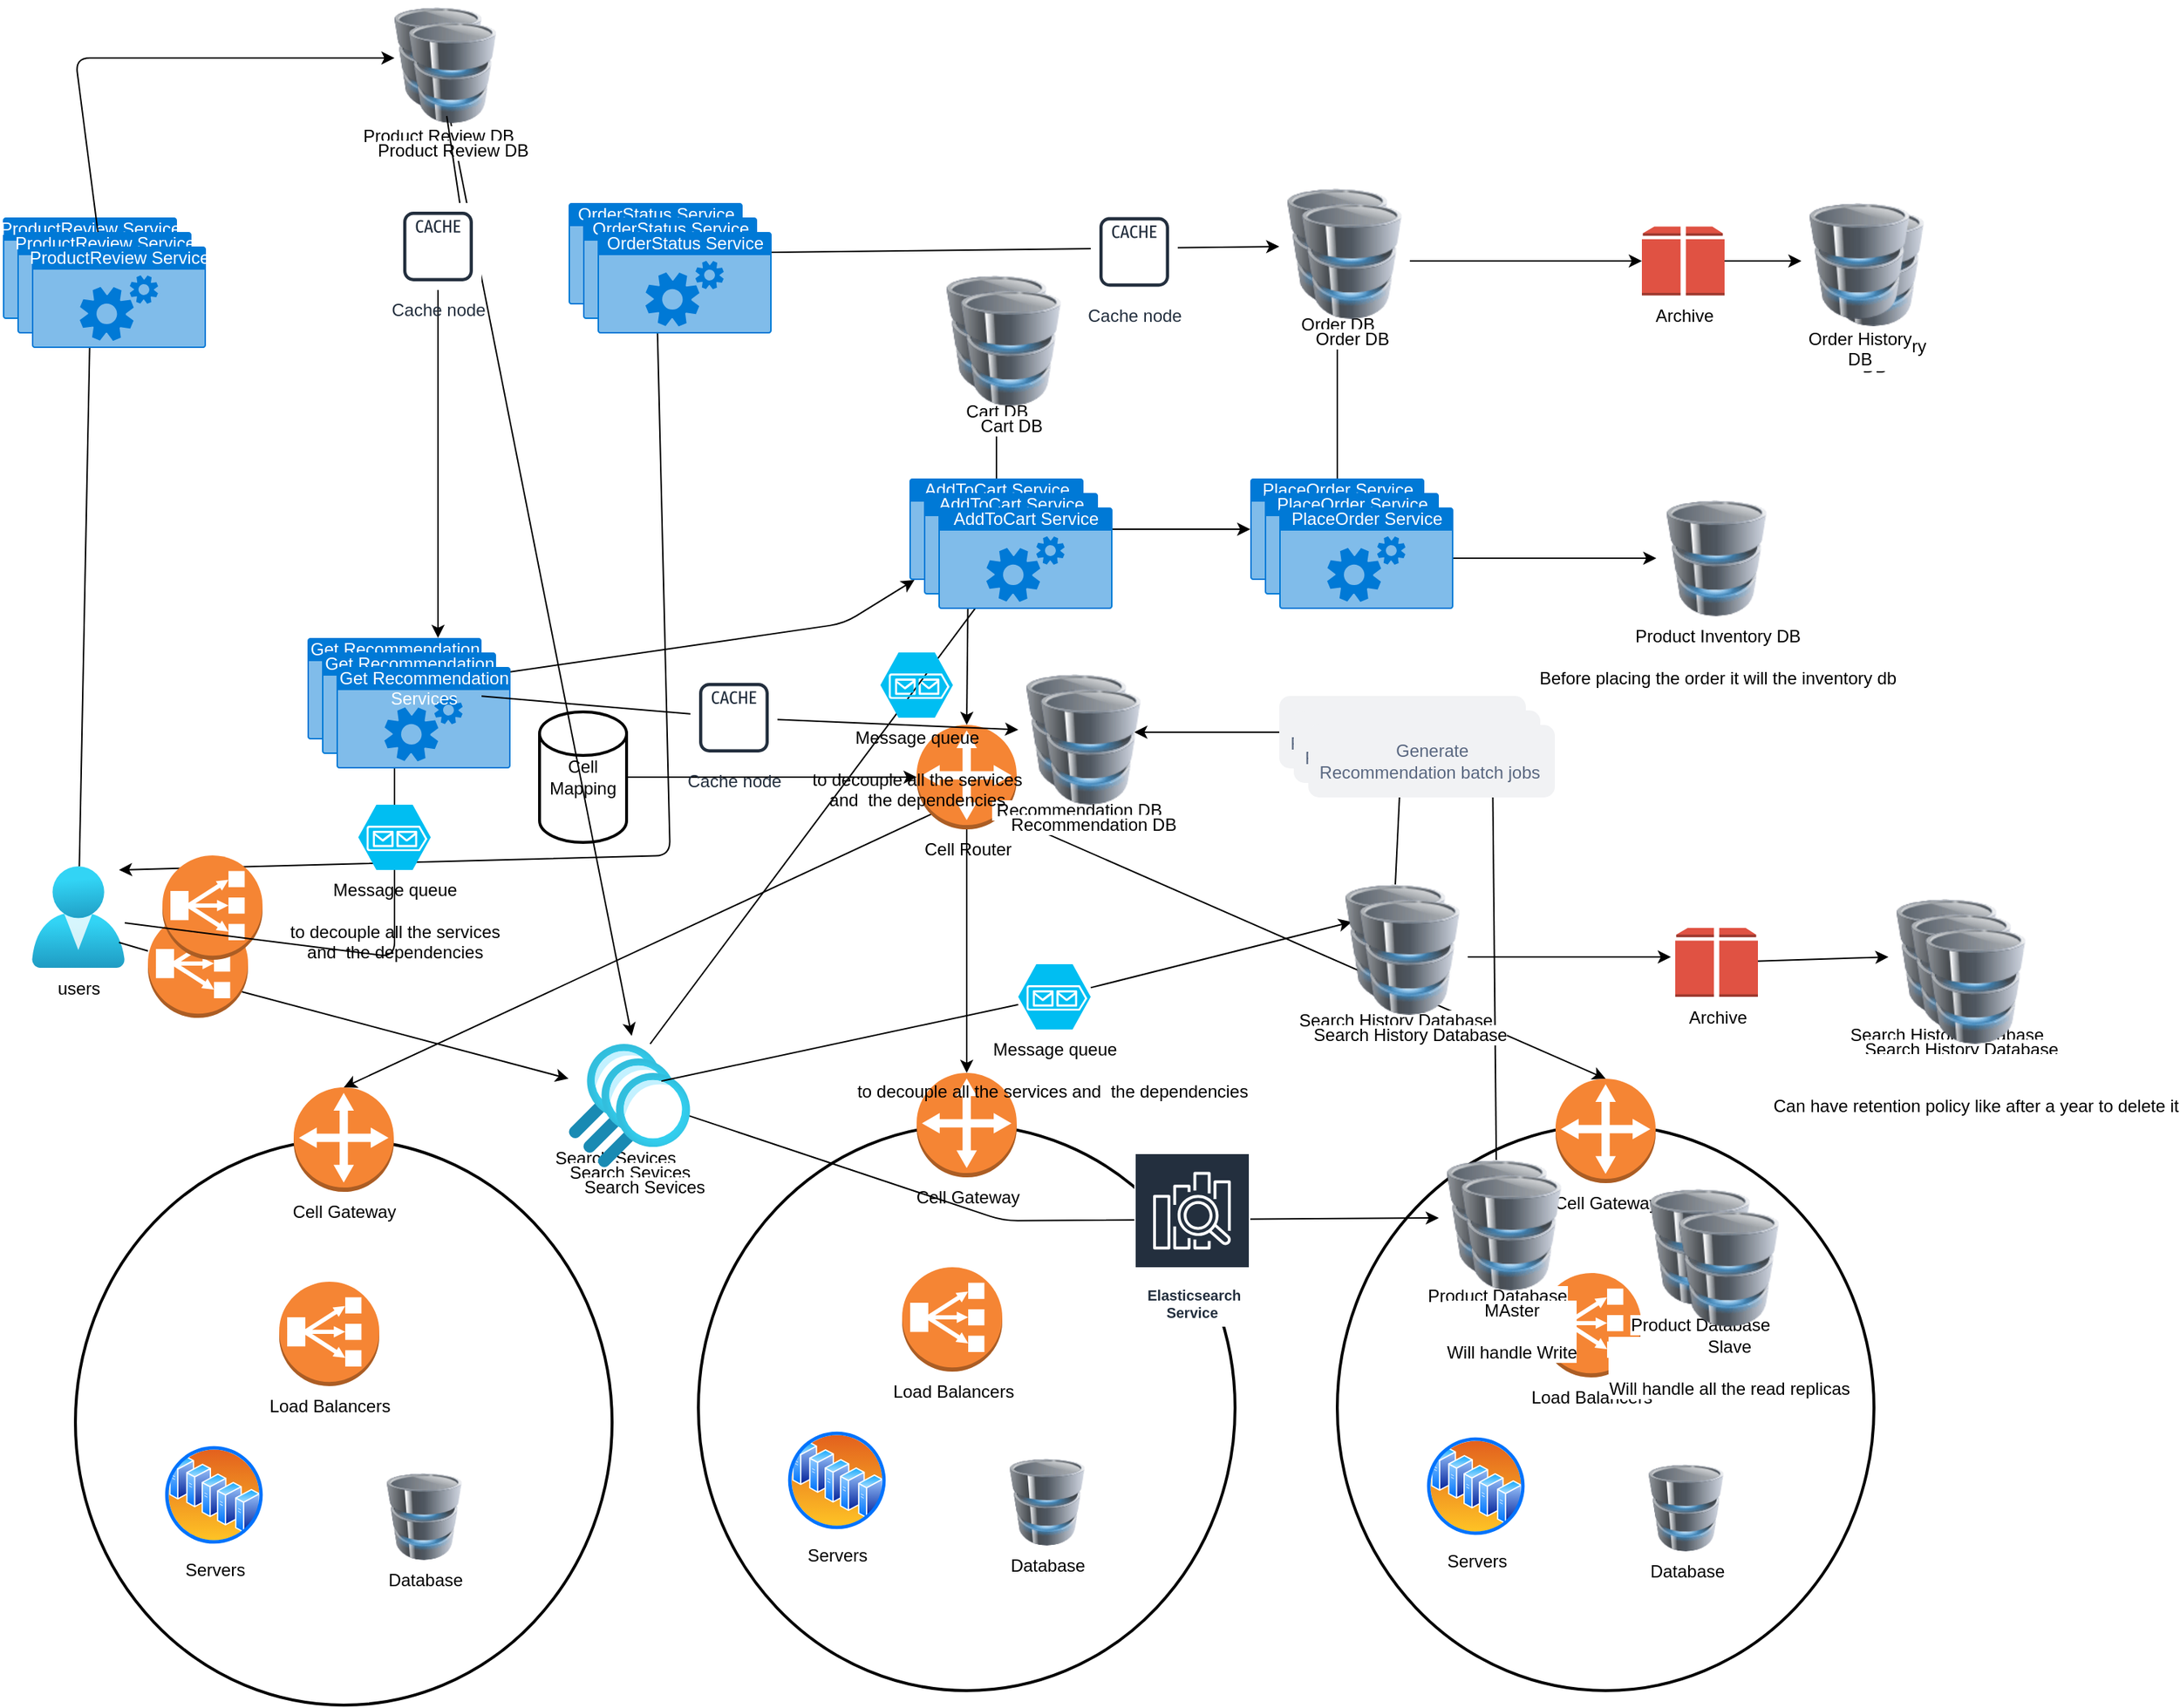 <mxfile version="28.1.2">
  <diagram name="Page-1" id="YGfvL4IPu3p9E9iMMtfk">
    <mxGraphModel dx="3222" dy="2864" grid="1" gridSize="10" guides="1" tooltips="1" connect="1" arrows="1" fold="1" page="1" pageScale="1" pageWidth="850" pageHeight="1100" math="0" shadow="0">
      <root>
        <mxCell id="0" />
        <mxCell id="1" parent="0" />
        <mxCell id="uki9wUaxL7BUHYGqPedC-1" value="" style="strokeWidth=2;html=1;shape=mxgraph.flowchart.start_2;whiteSpace=wrap;" parent="1" vertex="1">
          <mxGeometry x="219.5" y="466" width="370" height="390" as="geometry" />
        </mxCell>
        <mxCell id="uki9wUaxL7BUHYGqPedC-2" value="" style="edgeStyle=none;html=1;" parent="1" source="uki9wUaxL7BUHYGqPedC-3" target="uki9wUaxL7BUHYGqPedC-9" edge="1">
          <mxGeometry relative="1" as="geometry">
            <mxPoint x="240" y="235" as="targetPoint" />
          </mxGeometry>
        </mxCell>
        <mxCell id="uki9wUaxL7BUHYGqPedC-3" value="Cell Mapping" style="strokeWidth=2;html=1;shape=mxgraph.flowchart.database;whiteSpace=wrap;" parent="1" vertex="1">
          <mxGeometry x="110" y="181" width="60" height="90" as="geometry" />
        </mxCell>
        <mxCell id="uki9wUaxL7BUHYGqPedC-4" style="edgeStyle=none;html=1;entryX=0.5;entryY=0;entryDx=0;entryDy=0;entryPerimeter=0;" parent="1" source="uki9wUaxL7BUHYGqPedC-5" target="uki9wUaxL7BUHYGqPedC-9" edge="1">
          <mxGeometry relative="1" as="geometry" />
        </mxCell>
        <mxCell id="uki9wUaxL7BUHYGqPedC-5" value="Customers" style="aspect=fixed;html=1;points=[];align=center;image;fontSize=12;image=img/lib/azure2/management_governance/My_Customers.svg;" parent="1" vertex="1">
          <mxGeometry x="375" y="30" width="61.61" height="50" as="geometry" />
        </mxCell>
        <mxCell id="uki9wUaxL7BUHYGqPedC-6" style="edgeStyle=none;html=1;entryX=0.5;entryY=0;entryDx=0;entryDy=0;entryPerimeter=0;" parent="1" source="uki9wUaxL7BUHYGqPedC-9" target="uki9wUaxL7BUHYGqPedC-10" edge="1">
          <mxGeometry relative="1" as="geometry" />
        </mxCell>
        <mxCell id="uki9wUaxL7BUHYGqPedC-7" style="edgeStyle=none;html=1;exitX=0.145;exitY=0.855;exitDx=0;exitDy=0;exitPerimeter=0;entryX=0.5;entryY=0;entryDx=0;entryDy=0;entryPerimeter=0;" parent="1" source="uki9wUaxL7BUHYGqPedC-9" target="uki9wUaxL7BUHYGqPedC-20" edge="1">
          <mxGeometry relative="1" as="geometry" />
        </mxCell>
        <mxCell id="uki9wUaxL7BUHYGqPedC-8" style="edgeStyle=none;html=1;exitX=0.855;exitY=0.855;exitDx=0;exitDy=0;exitPerimeter=0;entryX=0.5;entryY=0;entryDx=0;entryDy=0;entryPerimeter=0;" parent="1" source="uki9wUaxL7BUHYGqPedC-9" target="uki9wUaxL7BUHYGqPedC-15" edge="1">
          <mxGeometry relative="1" as="geometry" />
        </mxCell>
        <mxCell id="uki9wUaxL7BUHYGqPedC-9" value="Cell Router&lt;br&gt;" style="outlineConnect=0;dashed=0;verticalLabelPosition=bottom;verticalAlign=top;align=center;html=1;shape=mxgraph.aws3.customer_gateway;fillColor=#F58534;gradientColor=none;" parent="1" vertex="1">
          <mxGeometry x="370" y="190" width="69" height="72" as="geometry" />
        </mxCell>
        <mxCell id="uki9wUaxL7BUHYGqPedC-10" value="Cell Gateway" style="outlineConnect=0;dashed=0;verticalLabelPosition=bottom;verticalAlign=top;align=center;html=1;shape=mxgraph.aws3.customer_gateway;fillColor=#F58534;gradientColor=none;" parent="1" vertex="1">
          <mxGeometry x="370" y="430" width="69" height="72" as="geometry" />
        </mxCell>
        <mxCell id="uki9wUaxL7BUHYGqPedC-11" value="Load Balancers" style="outlineConnect=0;dashed=0;verticalLabelPosition=bottom;verticalAlign=top;align=center;html=1;shape=mxgraph.aws3.classic_load_balancer;fillColor=#F58534;gradientColor=none;" parent="1" vertex="1">
          <mxGeometry x="360" y="564" width="69" height="72" as="geometry" />
        </mxCell>
        <mxCell id="uki9wUaxL7BUHYGqPedC-12" value="Servers&lt;br&gt;" style="aspect=fixed;perimeter=ellipsePerimeter;html=1;align=center;shadow=0;dashed=0;spacingTop=3;image;image=img/lib/active_directory/server_farm.svg;" parent="1" vertex="1">
          <mxGeometry x="280" y="676" width="70" height="70" as="geometry" />
        </mxCell>
        <mxCell id="uki9wUaxL7BUHYGqPedC-13" value="Database" style="image;html=1;image=img/lib/clip_art/computers/Database_128x128.png" parent="1" vertex="1">
          <mxGeometry x="420" y="696" width="80" height="60" as="geometry" />
        </mxCell>
        <mxCell id="uki9wUaxL7BUHYGqPedC-14" value="" style="strokeWidth=2;html=1;shape=mxgraph.flowchart.start_2;whiteSpace=wrap;" parent="1" vertex="1">
          <mxGeometry x="660" y="466" width="370" height="390" as="geometry" />
        </mxCell>
        <mxCell id="uki9wUaxL7BUHYGqPedC-15" value="Cell Gateway" style="outlineConnect=0;dashed=0;verticalLabelPosition=bottom;verticalAlign=top;align=center;html=1;shape=mxgraph.aws3.customer_gateway;fillColor=#F58534;gradientColor=none;" parent="1" vertex="1">
          <mxGeometry x="810.5" y="434" width="69" height="72" as="geometry" />
        </mxCell>
        <mxCell id="uki9wUaxL7BUHYGqPedC-16" value="Load Balancers" style="outlineConnect=0;dashed=0;verticalLabelPosition=bottom;verticalAlign=top;align=center;html=1;shape=mxgraph.aws3.classic_load_balancer;fillColor=#F58534;gradientColor=none;" parent="1" vertex="1">
          <mxGeometry x="800.5" y="568" width="69" height="72" as="geometry" />
        </mxCell>
        <mxCell id="uki9wUaxL7BUHYGqPedC-17" value="Servers&lt;br&gt;" style="aspect=fixed;perimeter=ellipsePerimeter;html=1;align=center;shadow=0;dashed=0;spacingTop=3;image;image=img/lib/active_directory/server_farm.svg;" parent="1" vertex="1">
          <mxGeometry x="720.5" y="680" width="70" height="70" as="geometry" />
        </mxCell>
        <mxCell id="uki9wUaxL7BUHYGqPedC-18" value="Database" style="image;html=1;image=img/lib/clip_art/computers/Database_128x128.png" parent="1" vertex="1">
          <mxGeometry x="860.5" y="700" width="80" height="60" as="geometry" />
        </mxCell>
        <mxCell id="uki9wUaxL7BUHYGqPedC-19" value="" style="strokeWidth=2;html=1;shape=mxgraph.flowchart.start_2;whiteSpace=wrap;" parent="1" vertex="1">
          <mxGeometry x="-210" y="476" width="370" height="390" as="geometry" />
        </mxCell>
        <mxCell id="uki9wUaxL7BUHYGqPedC-20" value="Cell Gateway" style="outlineConnect=0;dashed=0;verticalLabelPosition=bottom;verticalAlign=top;align=center;html=1;shape=mxgraph.aws3.customer_gateway;fillColor=#F58534;gradientColor=none;" parent="1" vertex="1">
          <mxGeometry x="-59.5" y="440" width="69" height="72" as="geometry" />
        </mxCell>
        <mxCell id="uki9wUaxL7BUHYGqPedC-21" value="Load Balancers" style="outlineConnect=0;dashed=0;verticalLabelPosition=bottom;verticalAlign=top;align=center;html=1;shape=mxgraph.aws3.classic_load_balancer;fillColor=#F58534;gradientColor=none;" parent="1" vertex="1">
          <mxGeometry x="-69.5" y="574" width="69" height="72" as="geometry" />
        </mxCell>
        <mxCell id="uki9wUaxL7BUHYGqPedC-22" value="Servers&lt;br&gt;" style="aspect=fixed;perimeter=ellipsePerimeter;html=1;align=center;shadow=0;dashed=0;spacingTop=3;image;image=img/lib/active_directory/server_farm.svg;" parent="1" vertex="1">
          <mxGeometry x="-149.5" y="686" width="70" height="70" as="geometry" />
        </mxCell>
        <mxCell id="uki9wUaxL7BUHYGqPedC-23" value="Database" style="image;html=1;image=img/lib/clip_art/computers/Database_128x128.png" parent="1" vertex="1">
          <mxGeometry x="-9.5" y="706" width="80" height="60" as="geometry" />
        </mxCell>
        <mxCell id="Zh4O3iviIswpcKdQZgxh-1" style="edgeStyle=none;html=1;exitX=0.938;exitY=0.75;exitDx=0;exitDy=0;exitPerimeter=0;startArrow=none;" parent="1" source="Zh4O3iviIswpcKdQZgxh-34" target="Zh4O3iviIswpcKdQZgxh-8" edge="1">
          <mxGeometry relative="1" as="geometry" />
        </mxCell>
        <mxCell id="Zh4O3iviIswpcKdQZgxh-2" style="edgeStyle=none;html=1;entryX=0.5;entryY=1;entryDx=0;entryDy=0;entryPerimeter=0;startArrow=none;" parent="1" source="Zh4O3iviIswpcKdQZgxh-78" target="Zh4O3iviIswpcKdQZgxh-18" edge="1">
          <mxGeometry relative="1" as="geometry">
            <Array as="points" />
          </mxGeometry>
        </mxCell>
        <mxCell id="Zh4O3iviIswpcKdQZgxh-3" style="edgeStyle=none;html=1;" parent="1" source="Zh4O3iviIswpcKdQZgxh-4" edge="1">
          <mxGeometry relative="1" as="geometry">
            <mxPoint x="-200" y="-80" as="targetPoint" />
          </mxGeometry>
        </mxCell>
        <mxCell id="Zh4O3iviIswpcKdQZgxh-4" value="users" style="aspect=fixed;html=1;points=[];align=center;image;fontSize=12;image=img/lib/azure2/identity/Users.svg;" parent="1" vertex="1">
          <mxGeometry x="-240" y="287.5" width="64" height="70" as="geometry" />
        </mxCell>
        <mxCell id="Zh4O3iviIswpcKdQZgxh-5" style="edgeStyle=none;html=1;entryX=0;entryY=0.5;entryDx=0;entryDy=0;" parent="1" source="Zh4O3iviIswpcKdQZgxh-8" target="Zh4O3iviIswpcKdQZgxh-14" edge="1">
          <mxGeometry relative="1" as="geometry">
            <mxPoint x="620" y="532" as="targetPoint" />
            <Array as="points">
              <mxPoint x="430" y="532" />
            </Array>
          </mxGeometry>
        </mxCell>
        <mxCell id="Zh4O3iviIswpcKdQZgxh-6" style="edgeStyle=none;html=1;startArrow=none;" parent="1" source="Zh4O3iviIswpcKdQZgxh-76" edge="1">
          <mxGeometry relative="1" as="geometry">
            <mxPoint x="670" y="325.841" as="targetPoint" />
          </mxGeometry>
        </mxCell>
        <mxCell id="Zh4O3iviIswpcKdQZgxh-7" style="edgeStyle=none;html=1;entryX=0.5;entryY=1;entryDx=0;entryDy=0;entryPerimeter=0;" parent="1" source="Zh4O3iviIswpcKdQZgxh-8" target="Zh4O3iviIswpcKdQZgxh-21" edge="1">
          <mxGeometry relative="1" as="geometry" />
        </mxCell>
        <mxCell id="Zh4O3iviIswpcKdQZgxh-8" value="Search Sevices" style="aspect=fixed;html=1;points=[];align=center;image;fontSize=12;image=img/lib/azure2/general/Search.svg;" parent="1" vertex="1">
          <mxGeometry x="130" y="410" width="64" height="65" as="geometry" />
        </mxCell>
        <mxCell id="Zh4O3iviIswpcKdQZgxh-9" value="" style="edgeStyle=none;html=1;" parent="1" target="Zh4O3iviIswpcKdQZgxh-11" edge="1">
          <mxGeometry relative="1" as="geometry">
            <mxPoint x="700" y="300" as="sourcePoint" />
          </mxGeometry>
        </mxCell>
        <mxCell id="Zh4O3iviIswpcKdQZgxh-10" style="edgeStyle=none;html=1;" parent="1" source="Zh4O3iviIswpcKdQZgxh-11" target="Zh4O3iviIswpcKdQZgxh-15" edge="1">
          <mxGeometry relative="1" as="geometry" />
        </mxCell>
        <mxCell id="Zh4O3iviIswpcKdQZgxh-11" value="Generate &lt;br&gt;Recommendation batch jobs&amp;nbsp;" style="rounded=1;align=center;fillColor=#F1F2F4;strokeColor=none;html=1;fontColor=#596780;fontSize=12" parent="1" vertex="1">
          <mxGeometry x="620" y="170" width="170" height="50" as="geometry" />
        </mxCell>
        <mxCell id="Zh4O3iviIswpcKdQZgxh-12" value="Search History Database" style="image;html=1;image=img/lib/clip_art/computers/Database_128x128.png" parent="1" vertex="1">
          <mxGeometry x="660" y="300" width="80" height="80" as="geometry" />
        </mxCell>
        <mxCell id="Zh4O3iviIswpcKdQZgxh-13" style="edgeStyle=none;html=1;entryX=0.865;entryY=1.01;entryDx=0;entryDy=0;entryPerimeter=0;" parent="1" source="Zh4O3iviIswpcKdQZgxh-14" target="Zh4O3iviIswpcKdQZgxh-11" edge="1">
          <mxGeometry relative="1" as="geometry">
            <mxPoint x="770" y="230" as="targetPoint" />
          </mxGeometry>
        </mxCell>
        <mxCell id="Zh4O3iviIswpcKdQZgxh-14" value="Product Database" style="image;html=1;image=img/lib/clip_art/computers/Database_128x128.png" parent="1" vertex="1">
          <mxGeometry x="730" y="490" width="80" height="80" as="geometry" />
        </mxCell>
        <mxCell id="Zh4O3iviIswpcKdQZgxh-15" value="&amp;nbsp;Recommendation DB&lt;br&gt;" style="image;html=1;image=img/lib/clip_art/computers/Database_128x128.png" parent="1" vertex="1">
          <mxGeometry x="440" y="155" width="80" height="80" as="geometry" />
        </mxCell>
        <mxCell id="Zh4O3iviIswpcKdQZgxh-16" value="" style="edgeStyle=none;html=1;startArrow=none;" parent="1" source="Zh4O3iviIswpcKdQZgxh-74" target="Zh4O3iviIswpcKdQZgxh-15" edge="1">
          <mxGeometry relative="1" as="geometry" />
        </mxCell>
        <mxCell id="Zh4O3iviIswpcKdQZgxh-17" style="edgeStyle=none;html=1;" parent="1" source="Zh4O3iviIswpcKdQZgxh-18" target="Zh4O3iviIswpcKdQZgxh-21" edge="1">
          <mxGeometry relative="1" as="geometry">
            <Array as="points">
              <mxPoint x="320" y="120" />
            </Array>
          </mxGeometry>
        </mxCell>
        <mxCell id="Zh4O3iviIswpcKdQZgxh-18" value="Get Recommendation&lt;br&gt;Services" style="html=1;strokeColor=none;fillColor=#0079D6;labelPosition=center;verticalLabelPosition=middle;verticalAlign=top;align=center;fontSize=12;outlineConnect=0;spacingTop=-6;fontColor=#FFFFFF;sketch=0;shape=mxgraph.sitemap.services;" parent="1" vertex="1">
          <mxGeometry x="-50" y="130" width="120" height="70" as="geometry" />
        </mxCell>
        <mxCell id="Zh4O3iviIswpcKdQZgxh-19" style="edgeStyle=none;html=1;" parent="1" source="Zh4O3iviIswpcKdQZgxh-21" target="Zh4O3iviIswpcKdQZgxh-22" edge="1">
          <mxGeometry relative="1" as="geometry" />
        </mxCell>
        <mxCell id="Zh4O3iviIswpcKdQZgxh-20" value="" style="edgeStyle=none;html=1;" parent="1" source="Zh4O3iviIswpcKdQZgxh-21" target="Zh4O3iviIswpcKdQZgxh-24" edge="1">
          <mxGeometry relative="1" as="geometry" />
        </mxCell>
        <mxCell id="Zh4O3iviIswpcKdQZgxh-21" value="AddToCart Service" style="html=1;strokeColor=none;fillColor=#0079D6;labelPosition=center;verticalLabelPosition=middle;verticalAlign=top;align=center;fontSize=12;outlineConnect=0;spacingTop=-6;fontColor=#FFFFFF;sketch=0;shape=mxgraph.sitemap.services;" parent="1" vertex="1">
          <mxGeometry x="365" y="20" width="120" height="70" as="geometry" />
        </mxCell>
        <mxCell id="Zh4O3iviIswpcKdQZgxh-22" value="Cart DB" style="image;html=1;image=img/lib/clip_art/computers/Database_128x128.png" parent="1" vertex="1">
          <mxGeometry x="385" y="-120" width="80" height="80" as="geometry" />
        </mxCell>
        <mxCell id="Zh4O3iviIswpcKdQZgxh-23" value="" style="edgeStyle=none;html=1;" parent="1" source="Zh4O3iviIswpcKdQZgxh-24" target="Zh4O3iviIswpcKdQZgxh-25" edge="1">
          <mxGeometry relative="1" as="geometry" />
        </mxCell>
        <mxCell id="Zh4O3iviIswpcKdQZgxh-24" value="PlaceOrder Service" style="html=1;strokeColor=none;fillColor=#0079D6;labelPosition=center;verticalLabelPosition=middle;verticalAlign=top;align=center;fontSize=12;outlineConnect=0;spacingTop=-6;fontColor=#FFFFFF;sketch=0;shape=mxgraph.sitemap.services;" parent="1" vertex="1">
          <mxGeometry x="600" y="20" width="120" height="70" as="geometry" />
        </mxCell>
        <mxCell id="Zh4O3iviIswpcKdQZgxh-25" value="Order DB" style="image;html=1;image=img/lib/clip_art/computers/Database_128x128.png" parent="1" vertex="1">
          <mxGeometry x="620" y="-180" width="80" height="80" as="geometry" />
        </mxCell>
        <mxCell id="Zh4O3iviIswpcKdQZgxh-26" style="edgeStyle=none;html=1;entryX=0;entryY=0.5;entryDx=0;entryDy=0;" parent="1" source="Zh4O3iviIswpcKdQZgxh-28" target="Zh4O3iviIswpcKdQZgxh-25" edge="1">
          <mxGeometry relative="1" as="geometry" />
        </mxCell>
        <mxCell id="Zh4O3iviIswpcKdQZgxh-27" style="edgeStyle=none;html=1;entryX=0.938;entryY=0.036;entryDx=0;entryDy=0;entryPerimeter=0;" parent="1" source="Zh4O3iviIswpcKdQZgxh-28" target="Zh4O3iviIswpcKdQZgxh-4" edge="1">
          <mxGeometry relative="1" as="geometry">
            <Array as="points">
              <mxPoint x="200" y="280" />
            </Array>
          </mxGeometry>
        </mxCell>
        <mxCell id="Zh4O3iviIswpcKdQZgxh-28" value="OrderStatus Service" style="html=1;strokeColor=none;fillColor=#0079D6;labelPosition=center;verticalLabelPosition=middle;verticalAlign=top;align=center;fontSize=12;outlineConnect=0;spacingTop=-6;fontColor=#FFFFFF;sketch=0;shape=mxgraph.sitemap.services;" parent="1" vertex="1">
          <mxGeometry x="130" y="-170" width="120" height="70" as="geometry" />
        </mxCell>
        <mxCell id="Zh4O3iviIswpcKdQZgxh-29" value="ProductReview Service" style="html=1;strokeColor=none;fillColor=#0079D6;labelPosition=center;verticalLabelPosition=middle;verticalAlign=top;align=center;fontSize=12;outlineConnect=0;spacingTop=-6;fontColor=#FFFFFF;sketch=0;shape=mxgraph.sitemap.services;" parent="1" vertex="1">
          <mxGeometry x="-260" y="-160" width="120" height="70" as="geometry" />
        </mxCell>
        <mxCell id="Zh4O3iviIswpcKdQZgxh-30" style="edgeStyle=none;html=1;entryX=0.75;entryY=0;entryDx=0;entryDy=0;entryPerimeter=0;startArrow=none;" parent="1" source="Zh4O3iviIswpcKdQZgxh-81" target="Zh4O3iviIswpcKdQZgxh-18" edge="1">
          <mxGeometry relative="1" as="geometry" />
        </mxCell>
        <mxCell id="Zh4O3iviIswpcKdQZgxh-31" style="edgeStyle=none;html=1;entryX=0.68;entryY=-0.085;entryDx=0;entryDy=0;entryPerimeter=0;" parent="1" source="Zh4O3iviIswpcKdQZgxh-32" target="Zh4O3iviIswpcKdQZgxh-8" edge="1">
          <mxGeometry relative="1" as="geometry" />
        </mxCell>
        <mxCell id="Zh4O3iviIswpcKdQZgxh-32" value="Product Review DB" style="image;html=1;image=img/lib/clip_art/computers/Database_128x128.png" parent="1" vertex="1">
          <mxGeometry x="10" y="-310" width="60" height="80" as="geometry" />
        </mxCell>
        <mxCell id="Zh4O3iviIswpcKdQZgxh-33" value="" style="edgeStyle=none;html=1;exitX=0.938;exitY=0.75;exitDx=0;exitDy=0;exitPerimeter=0;endArrow=none;" parent="1" source="Zh4O3iviIswpcKdQZgxh-4" target="Zh4O3iviIswpcKdQZgxh-34" edge="1">
          <mxGeometry relative="1" as="geometry">
            <mxPoint x="-179.968" y="340" as="sourcePoint" />
            <mxPoint x="130" y="432.908" as="targetPoint" />
          </mxGeometry>
        </mxCell>
        <mxCell id="Zh4O3iviIswpcKdQZgxh-34" value="" style="outlineConnect=0;dashed=0;verticalLabelPosition=bottom;verticalAlign=top;align=center;html=1;shape=mxgraph.aws3.classic_load_balancer;fillColor=#F58534;gradientColor=none;" parent="1" vertex="1">
          <mxGeometry x="-160" y="320" width="69" height="72" as="geometry" />
        </mxCell>
        <mxCell id="Zh4O3iviIswpcKdQZgxh-35" value="" style="outlineConnect=0;dashed=0;verticalLabelPosition=bottom;verticalAlign=top;align=center;html=1;shape=mxgraph.aws3.classic_load_balancer;fillColor=#F58534;gradientColor=none;" parent="1" vertex="1">
          <mxGeometry x="-150" y="280" width="69" height="72" as="geometry" />
        </mxCell>
        <mxCell id="Zh4O3iviIswpcKdQZgxh-36" value="Search Sevices" style="aspect=fixed;html=1;points=[];align=center;image;fontSize=12;image=img/lib/azure2/general/Search.svg;" parent="1" vertex="1">
          <mxGeometry x="140" y="420" width="64" height="65" as="geometry" />
        </mxCell>
        <mxCell id="Zh4O3iviIswpcKdQZgxh-37" value="Search Sevices" style="aspect=fixed;html=1;points=[];align=center;image;fontSize=12;image=img/lib/azure2/general/Search.svg;" parent="1" vertex="1">
          <mxGeometry x="150" y="430" width="64" height="65" as="geometry" />
        </mxCell>
        <mxCell id="Zh4O3iviIswpcKdQZgxh-38" value="Get Recommendation&lt;br&gt;Services" style="html=1;strokeColor=none;fillColor=#0079D6;labelPosition=center;verticalLabelPosition=middle;verticalAlign=top;align=center;fontSize=12;outlineConnect=0;spacingTop=-6;fontColor=#FFFFFF;sketch=0;shape=mxgraph.sitemap.services;" parent="1" vertex="1">
          <mxGeometry x="-40" y="140" width="120" height="70" as="geometry" />
        </mxCell>
        <mxCell id="Zh4O3iviIswpcKdQZgxh-39" value="Get Recommendation&lt;br&gt;Services" style="html=1;strokeColor=none;fillColor=#0079D6;labelPosition=center;verticalLabelPosition=middle;verticalAlign=top;align=center;fontSize=12;outlineConnect=0;spacingTop=-6;fontColor=#FFFFFF;sketch=0;shape=mxgraph.sitemap.services;" parent="1" vertex="1">
          <mxGeometry x="-30" y="150" width="120" height="70" as="geometry" />
        </mxCell>
        <mxCell id="Zh4O3iviIswpcKdQZgxh-40" style="edgeStyle=none;html=1;entryX=0;entryY=0.5;entryDx=0;entryDy=0;" parent="1" source="Zh4O3iviIswpcKdQZgxh-41" target="Zh4O3iviIswpcKdQZgxh-32" edge="1">
          <mxGeometry relative="1" as="geometry">
            <Array as="points">
              <mxPoint x="-210" y="-270" />
            </Array>
          </mxGeometry>
        </mxCell>
        <mxCell id="Zh4O3iviIswpcKdQZgxh-41" value="ProductReview Service" style="html=1;strokeColor=none;fillColor=#0079D6;labelPosition=center;verticalLabelPosition=middle;verticalAlign=top;align=center;fontSize=12;outlineConnect=0;spacingTop=-6;fontColor=#FFFFFF;sketch=0;shape=mxgraph.sitemap.services;" parent="1" vertex="1">
          <mxGeometry x="-250" y="-150" width="120" height="70" as="geometry" />
        </mxCell>
        <mxCell id="Zh4O3iviIswpcKdQZgxh-42" value="ProductReview Service" style="html=1;strokeColor=none;fillColor=#0079D6;labelPosition=center;verticalLabelPosition=middle;verticalAlign=top;align=center;fontSize=12;outlineConnect=0;spacingTop=-6;fontColor=#FFFFFF;sketch=0;shape=mxgraph.sitemap.services;" parent="1" vertex="1">
          <mxGeometry x="-240" y="-140" width="120" height="70" as="geometry" />
        </mxCell>
        <mxCell id="Zh4O3iviIswpcKdQZgxh-43" value="OrderStatus Service" style="html=1;strokeColor=none;fillColor=#0079D6;labelPosition=center;verticalLabelPosition=middle;verticalAlign=top;align=center;fontSize=12;outlineConnect=0;spacingTop=-6;fontColor=#FFFFFF;sketch=0;shape=mxgraph.sitemap.services;" parent="1" vertex="1">
          <mxGeometry x="140" y="-160" width="120" height="70" as="geometry" />
        </mxCell>
        <mxCell id="Zh4O3iviIswpcKdQZgxh-44" value="OrderStatus Service" style="html=1;strokeColor=none;fillColor=#0079D6;labelPosition=center;verticalLabelPosition=middle;verticalAlign=top;align=center;fontSize=12;outlineConnect=0;spacingTop=-6;fontColor=#FFFFFF;sketch=0;shape=mxgraph.sitemap.services;" parent="1" vertex="1">
          <mxGeometry x="150" y="-150" width="120" height="70" as="geometry" />
        </mxCell>
        <mxCell id="Zh4O3iviIswpcKdQZgxh-45" value="AddToCart Service" style="html=1;strokeColor=none;fillColor=#0079D6;labelPosition=center;verticalLabelPosition=middle;verticalAlign=top;align=center;fontSize=12;outlineConnect=0;spacingTop=-6;fontColor=#FFFFFF;sketch=0;shape=mxgraph.sitemap.services;" parent="1" vertex="1">
          <mxGeometry x="375" y="30" width="120" height="70" as="geometry" />
        </mxCell>
        <mxCell id="Zh4O3iviIswpcKdQZgxh-46" value="AddToCart Service" style="html=1;strokeColor=none;fillColor=#0079D6;labelPosition=center;verticalLabelPosition=middle;verticalAlign=top;align=center;fontSize=12;outlineConnect=0;spacingTop=-6;fontColor=#FFFFFF;sketch=0;shape=mxgraph.sitemap.services;" parent="1" vertex="1">
          <mxGeometry x="385" y="40" width="120" height="70" as="geometry" />
        </mxCell>
        <mxCell id="Zh4O3iviIswpcKdQZgxh-47" value="PlaceOrder Service" style="html=1;strokeColor=none;fillColor=#0079D6;labelPosition=center;verticalLabelPosition=middle;verticalAlign=top;align=center;fontSize=12;outlineConnect=0;spacingTop=-6;fontColor=#FFFFFF;sketch=0;shape=mxgraph.sitemap.services;" parent="1" vertex="1">
          <mxGeometry x="610" y="30" width="120" height="70" as="geometry" />
        </mxCell>
        <mxCell id="Zh4O3iviIswpcKdQZgxh-48" style="edgeStyle=none;html=1;entryX=0.083;entryY=0.643;entryDx=0;entryDy=0;entryPerimeter=0;" parent="1" source="Zh4O3iviIswpcKdQZgxh-49" edge="1">
          <mxGeometry relative="1" as="geometry">
            <mxPoint x="879.96" y="75.01" as="targetPoint" />
          </mxGeometry>
        </mxCell>
        <mxCell id="Zh4O3iviIswpcKdQZgxh-49" value="PlaceOrder Service" style="html=1;strokeColor=none;fillColor=#0079D6;labelPosition=center;verticalLabelPosition=middle;verticalAlign=top;align=center;fontSize=12;outlineConnect=0;spacingTop=-6;fontColor=#FFFFFF;sketch=0;shape=mxgraph.sitemap.services;" parent="1" vertex="1">
          <mxGeometry x="620" y="40" width="120" height="70" as="geometry" />
        </mxCell>
        <mxCell id="Zh4O3iviIswpcKdQZgxh-50" value="Generate &lt;br&gt;Recommendation batch jobs&amp;nbsp;" style="rounded=1;align=center;fillColor=#F1F2F4;strokeColor=none;html=1;fontColor=#596780;fontSize=12" parent="1" vertex="1">
          <mxGeometry x="630" y="180" width="170" height="50" as="geometry" />
        </mxCell>
        <mxCell id="Zh4O3iviIswpcKdQZgxh-51" value="Generate &lt;br&gt;Recommendation batch jobs&amp;nbsp;" style="rounded=1;align=center;fillColor=#F1F2F4;strokeColor=none;html=1;fontColor=#596780;fontSize=12" parent="1" vertex="1">
          <mxGeometry x="640" y="190" width="170" height="50" as="geometry" />
        </mxCell>
        <mxCell id="Zh4O3iviIswpcKdQZgxh-52" value="&lt;br&gt;&amp;nbsp;Elasticsearch Service" style="sketch=0;outlineConnect=0;fontColor=#232F3E;gradientColor=none;strokeColor=#ffffff;fillColor=#232F3E;dashed=0;verticalLabelPosition=middle;verticalAlign=bottom;align=center;html=1;whiteSpace=wrap;fontSize=10;fontStyle=1;spacing=3;shape=mxgraph.aws4.productIcon;prIcon=mxgraph.aws4.elasticsearch_service;" parent="1" vertex="1">
          <mxGeometry x="520" y="485" width="80" height="120" as="geometry" />
        </mxCell>
        <mxCell id="Zh4O3iviIswpcKdQZgxh-53" value="Product Database" style="image;html=1;image=img/lib/clip_art/computers/Database_128x128.png" parent="1" vertex="1">
          <mxGeometry x="870" y="510" width="80" height="80" as="geometry" />
        </mxCell>
        <mxCell id="Zh4O3iviIswpcKdQZgxh-54" value="Slave&lt;br&gt;&lt;br&gt;Will handle all the read replicas&lt;br&gt;" style="image;html=1;image=img/lib/clip_art/computers/Database_128x128.png" parent="1" vertex="1">
          <mxGeometry x="890" y="525" width="80" height="80" as="geometry" />
        </mxCell>
        <mxCell id="Zh4O3iviIswpcKdQZgxh-55" value="MAster&lt;br&gt;&lt;br&gt;Will handle Write" style="image;html=1;image=img/lib/clip_art/computers/Database_128x128.png" parent="1" vertex="1">
          <mxGeometry x="740" y="500" width="80" height="80" as="geometry" />
        </mxCell>
        <mxCell id="Zh4O3iviIswpcKdQZgxh-56" style="edgeStyle=none;html=1;" parent="1" source="Zh4O3iviIswpcKdQZgxh-57" edge="1">
          <mxGeometry relative="1" as="geometry">
            <mxPoint x="890" y="350" as="targetPoint" />
          </mxGeometry>
        </mxCell>
        <mxCell id="Zh4O3iviIswpcKdQZgxh-57" value="Search History Database" style="image;html=1;image=img/lib/clip_art/computers/Database_128x128.png" parent="1" vertex="1">
          <mxGeometry x="670" y="310" width="80" height="80" as="geometry" />
        </mxCell>
        <mxCell id="Zh4O3iviIswpcKdQZgxh-58" value="&amp;nbsp;Recommendation DB&lt;br&gt;" style="image;html=1;image=img/lib/clip_art/computers/Database_128x128.png" parent="1" vertex="1">
          <mxGeometry x="450" y="165" width="80" height="80" as="geometry" />
        </mxCell>
        <mxCell id="Zh4O3iviIswpcKdQZgxh-59" value="Cart DB" style="image;html=1;image=img/lib/clip_art/computers/Database_128x128.png" parent="1" vertex="1">
          <mxGeometry x="395" y="-110" width="80" height="80" as="geometry" />
        </mxCell>
        <mxCell id="Zh4O3iviIswpcKdQZgxh-60" style="edgeStyle=none;html=1;entryX=0;entryY=0.5;entryDx=0;entryDy=0;entryPerimeter=0;" parent="1" source="Zh4O3iviIswpcKdQZgxh-61" target="Zh4O3iviIswpcKdQZgxh-69" edge="1">
          <mxGeometry relative="1" as="geometry" />
        </mxCell>
        <mxCell id="Zh4O3iviIswpcKdQZgxh-61" value="Order DB" style="image;html=1;image=img/lib/clip_art/computers/Database_128x128.png" parent="1" vertex="1">
          <mxGeometry x="630" y="-170" width="80" height="80" as="geometry" />
        </mxCell>
        <mxCell id="Zh4O3iviIswpcKdQZgxh-62" value="Product Review DB" style="image;html=1;image=img/lib/clip_art/computers/Database_128x128.png" parent="1" vertex="1">
          <mxGeometry x="20" y="-300" width="60" height="80" as="geometry" />
        </mxCell>
        <mxCell id="Zh4O3iviIswpcKdQZgxh-63" style="edgeStyle=none;html=1;entryX=0;entryY=0.5;entryDx=0;entryDy=0;" parent="1" source="Zh4O3iviIswpcKdQZgxh-64" target="Zh4O3iviIswpcKdQZgxh-65" edge="1">
          <mxGeometry relative="1" as="geometry" />
        </mxCell>
        <mxCell id="Zh4O3iviIswpcKdQZgxh-64" value="Archive" style="outlineConnect=0;dashed=0;verticalLabelPosition=bottom;verticalAlign=top;align=center;html=1;shape=mxgraph.aws3.archive;fillColor=#E05243;gradientColor=none;" parent="1" vertex="1">
          <mxGeometry x="893" y="330" width="57" height="47.5" as="geometry" />
        </mxCell>
        <mxCell id="Zh4O3iviIswpcKdQZgxh-65" value="Search History Database" style="image;html=1;image=img/lib/clip_art/computers/Database_128x128.png" parent="1" vertex="1">
          <mxGeometry x="1040" y="310" width="80" height="80" as="geometry" />
        </mxCell>
        <mxCell id="Zh4O3iviIswpcKdQZgxh-66" value="Search History Database" style="image;html=1;image=img/lib/clip_art/computers/Database_128x128.png" parent="1" vertex="1">
          <mxGeometry x="1050" y="320" width="80" height="80" as="geometry" />
        </mxCell>
        <mxCell id="Zh4O3iviIswpcKdQZgxh-67" value="&lt;br&gt;&lt;br&gt;Can have retention policy like after a year to delete it" style="image;html=1;image=img/lib/clip_art/computers/Database_128x128.png" parent="1" vertex="1">
          <mxGeometry x="1060" y="330" width="80" height="80" as="geometry" />
        </mxCell>
        <mxCell id="Zh4O3iviIswpcKdQZgxh-68" value="" style="edgeStyle=none;html=1;" parent="1" source="Zh4O3iviIswpcKdQZgxh-69" target="Zh4O3iviIswpcKdQZgxh-71" edge="1">
          <mxGeometry relative="1" as="geometry" />
        </mxCell>
        <mxCell id="Zh4O3iviIswpcKdQZgxh-69" value="Archive" style="outlineConnect=0;dashed=0;verticalLabelPosition=bottom;verticalAlign=top;align=center;html=1;shape=mxgraph.aws3.archive;fillColor=#E05243;gradientColor=none;" parent="1" vertex="1">
          <mxGeometry x="870" y="-153.75" width="57" height="47.5" as="geometry" />
        </mxCell>
        <mxCell id="Zh4O3iviIswpcKdQZgxh-70" value="Order History &lt;br&gt;DB" style="image;html=1;image=img/lib/clip_art/computers/Database_128x128.png" parent="1" vertex="1">
          <mxGeometry x="990" y="-165" width="80" height="80" as="geometry" />
        </mxCell>
        <mxCell id="Zh4O3iviIswpcKdQZgxh-71" value="Order History &lt;br&gt;DB" style="image;html=1;image=img/lib/clip_art/computers/Database_128x128.png" parent="1" vertex="1">
          <mxGeometry x="980" y="-170" width="80" height="80" as="geometry" />
        </mxCell>
        <mxCell id="Zh4O3iviIswpcKdQZgxh-72" value="Product Inventory DB&lt;br&gt;&lt;br&gt;Before placing the order it will the inventory db" style="image;html=1;image=img/lib/clip_art/computers/Database_128x128.png" parent="1" vertex="1">
          <mxGeometry x="881.5" y="35" width="80" height="80" as="geometry" />
        </mxCell>
        <mxCell id="Zh4O3iviIswpcKdQZgxh-73" value="" style="edgeStyle=none;html=1;endArrow=none;" parent="1" source="Zh4O3iviIswpcKdQZgxh-18" target="Zh4O3iviIswpcKdQZgxh-74" edge="1">
          <mxGeometry relative="1" as="geometry">
            <mxPoint x="70" y="168.83" as="sourcePoint" />
            <mxPoint x="440" y="192.447" as="targetPoint" />
          </mxGeometry>
        </mxCell>
        <mxCell id="Zh4O3iviIswpcKdQZgxh-74" value="Cache node" style="sketch=0;outlineConnect=0;fontColor=#232F3E;gradientColor=none;strokeColor=#232F3E;fillColor=#ffffff;dashed=0;verticalLabelPosition=bottom;verticalAlign=top;align=center;html=1;fontSize=12;fontStyle=0;aspect=fixed;shape=mxgraph.aws4.resourceIcon;resIcon=mxgraph.aws4.cache_node;" parent="1" vertex="1">
          <mxGeometry x="214" y="155" width="60" height="60" as="geometry" />
        </mxCell>
        <mxCell id="Zh4O3iviIswpcKdQZgxh-75" value="" style="edgeStyle=none;html=1;endArrow=none;" parent="1" source="Zh4O3iviIswpcKdQZgxh-8" target="Zh4O3iviIswpcKdQZgxh-76" edge="1">
          <mxGeometry relative="1" as="geometry">
            <mxPoint x="670" y="325.841" as="targetPoint" />
            <mxPoint x="194" y="435.151" as="sourcePoint" />
          </mxGeometry>
        </mxCell>
        <mxCell id="Zh4O3iviIswpcKdQZgxh-76" value="Message queue&lt;br&gt;&lt;br&gt;to decouple all the services and&amp;nbsp; the dependencies&amp;nbsp;" style="verticalLabelPosition=bottom;html=1;verticalAlign=top;align=center;strokeColor=none;fillColor=#00BEF2;shape=mxgraph.azure.storage_queue;" parent="1" vertex="1">
          <mxGeometry x="440" y="355" width="50" height="45" as="geometry" />
        </mxCell>
        <mxCell id="Zh4O3iviIswpcKdQZgxh-77" value="" style="edgeStyle=none;html=1;entryX=0.5;entryY=1;entryDx=0;entryDy=0;entryPerimeter=0;endArrow=none;" parent="1" source="Zh4O3iviIswpcKdQZgxh-4" target="Zh4O3iviIswpcKdQZgxh-78" edge="1">
          <mxGeometry relative="1" as="geometry">
            <mxPoint x="-176" y="326.537" as="sourcePoint" />
            <mxPoint x="10" y="200" as="targetPoint" />
            <Array as="points">
              <mxPoint x="10" y="350" />
            </Array>
          </mxGeometry>
        </mxCell>
        <mxCell id="Zh4O3iviIswpcKdQZgxh-78" value="Message queue&lt;br&gt;&lt;br&gt;to decouple all the services&lt;br&gt;&amp;nbsp;and&amp;nbsp; the dependencies&amp;nbsp;" style="verticalLabelPosition=bottom;html=1;verticalAlign=top;align=center;strokeColor=none;fillColor=#00BEF2;shape=mxgraph.azure.storage_queue;" parent="1" vertex="1">
          <mxGeometry x="-15" y="245" width="50" height="45" as="geometry" />
        </mxCell>
        <mxCell id="Zh4O3iviIswpcKdQZgxh-79" value="Message queue&lt;br&gt;&lt;br&gt;to decouple all the services&lt;br&gt;&amp;nbsp;and&amp;nbsp; the dependencies&amp;nbsp;" style="verticalLabelPosition=bottom;html=1;verticalAlign=top;align=center;strokeColor=none;fillColor=#00BEF2;shape=mxgraph.azure.storage_queue;" parent="1" vertex="1">
          <mxGeometry x="345" y="140" width="50" height="45" as="geometry" />
        </mxCell>
        <mxCell id="Zh4O3iviIswpcKdQZgxh-80" value="" style="edgeStyle=none;html=1;entryX=0.75;entryY=0;entryDx=0;entryDy=0;entryPerimeter=0;endArrow=none;" parent="1" source="Zh4O3iviIswpcKdQZgxh-32" target="Zh4O3iviIswpcKdQZgxh-81" edge="1">
          <mxGeometry relative="1" as="geometry">
            <mxPoint x="40" y="-230" as="sourcePoint" />
            <mxPoint x="40" y="130" as="targetPoint" />
          </mxGeometry>
        </mxCell>
        <mxCell id="Zh4O3iviIswpcKdQZgxh-81" value="Cache node" style="sketch=0;outlineConnect=0;fontColor=#232F3E;gradientColor=none;strokeColor=#232F3E;fillColor=#ffffff;dashed=0;verticalLabelPosition=bottom;verticalAlign=top;align=center;html=1;fontSize=12;fontStyle=0;aspect=fixed;shape=mxgraph.aws4.resourceIcon;resIcon=mxgraph.aws4.cache_node;" parent="1" vertex="1">
          <mxGeometry x="10" y="-170" width="60" height="60" as="geometry" />
        </mxCell>
        <mxCell id="Zh4O3iviIswpcKdQZgxh-82" value="Cache node" style="sketch=0;outlineConnect=0;fontColor=#232F3E;gradientColor=none;strokeColor=#232F3E;fillColor=#ffffff;dashed=0;verticalLabelPosition=bottom;verticalAlign=top;align=center;html=1;fontSize=12;fontStyle=0;aspect=fixed;shape=mxgraph.aws4.resourceIcon;resIcon=mxgraph.aws4.cache_node;" parent="1" vertex="1">
          <mxGeometry x="490" y="-166.25" width="60" height="60" as="geometry" />
        </mxCell>
      </root>
    </mxGraphModel>
  </diagram>
</mxfile>
